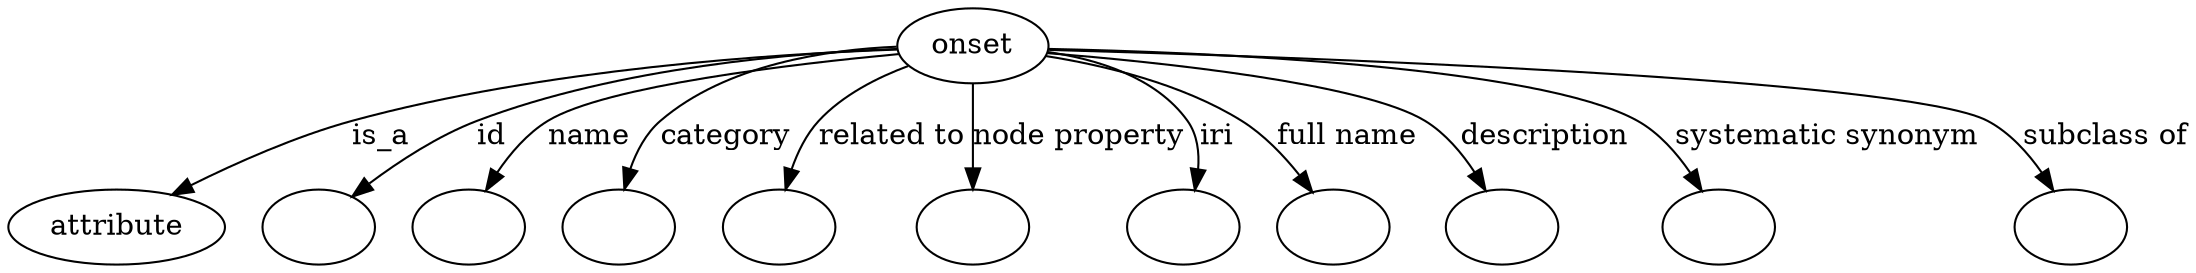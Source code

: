 digraph {
	graph [bb="0,0,884.4,122"];
	node [label="\N"];
	onset	 [height=0.5,
		label=onset,
		pos="414.57,104",
		width=0.79928];
	attribute	 [height=0.5,
		pos="39.574,18",
		width=1.0993];
	onset -> attribute	 [label=is_a,
		lp="171.85,61",
		pos="e,66.622,31.556 385.85,102.31 338.19,98.982 240.1,89.902 160.02,68 130.85,60.02 99.32,46.752 75.841,35.889"];
	id	 [color=black,
		height=0.5,
		label="",
		pos="124.57,18",
		width=0.75];
	onset -> id	 [color=black,
		label=id,
		lp="224.02,61",
		pos="e,144.08,30.818 385.82,101.57 346.82,97.648 275.41,88.212 217.68,68 194.83,59.996 170.79,46.954 152.86,36.196",
		style=solid];
	name	 [color=black,
		height=0.5,
		label="",
		pos="196.57,18",
		width=0.75];
	onset -> name	 [color=black,
		label=name,
		lp="267.73,61",
		pos="e,210.1,33.896 385.81,102.05 352.14,98.801 295.51,90.242 252.26,68 239.31,61.343 227.03,50.935 217.31,41.334",
		style=solid];
	category	 [color=black,
		height=0.5,
		label="",
		pos="268.57,18",
		width=0.75];
	onset -> category	 [color=black,
		label=category,
		lp="322.67,61",
		pos="e,275.18,35.537 386.11,100.99 360.79,97.057 323.94,88.115 298.38,68 290.57,61.849 284.35,53.039 279.67,44.523",
		style=solid];
	"related to"	 [color=black,
		height=0.5,
		label="",
		pos="340.57,18",
		width=0.75];
	onset -> "related to"	 [color=black,
		label="related to",
		lp="384.81,61",
		pos="e,343.85,36.08 391.03,93.573 379.72,87.528 366.77,78.934 358.1,68 353.02,61.584 349.35,53.586 346.73,45.882",
		style=solid];
	"node property"	 [color=black,
		height=0.5,
		label="",
		pos="413.57,18",
		width=0.75];
	onset -> "node property"	 [color=black,
		label="node property",
		lp="453.64,61",
		pos="e,413.79,36.212 414.36,85.762 414.23,74.36 414.06,59.434 413.9,46.494",
		style=solid];
	iri	 [color=black,
		height=0.5,
		label="",
		pos="485.57,18",
		width=0.75];
	onset -> iri	 [color=black,
		label=iri,
		lp="503.79,61",
		pos="e,493.97,35.429 442.67,99.153 460.56,94.455 482.4,85.366 493.57,68 497.87,61.317 498.14,53.12 496.68,45.311",
		style=solid];
	"full name"	 [color=black,
		height=0.5,
		label="",
		pos="557.57,18",
		width=0.75];
	onset -> "full name"	 [color=black,
		label="full name",
		lp="556.2,61",
		pos="e,546.19,34.815 441.92,97.997 462.82,92.514 491.67,82.951 513.57,68 523.52,61.212 532.65,51.674 539.99,42.746",
		style=solid];
	description	 [color=black,
		height=0.5,
		label="",
		pos="629.57,18",
		width=0.75];
	onset -> description	 [color=black,
		label=description,
		lp="634.68,61",
		pos="e,619.26,34.956 443.04,100.3 485.4,94.424 562.6,82.156 586.57,68 596.99,61.849 606.13,52.258 613.28,43.115",
		style=solid];
	"systematic synonym"	 [color=black,
		height=0.5,
		label="",
		pos="713.57,18",
		width=0.75];
	onset -> "systematic synonym"	 [color=black,
		label="systematic synonym",
		lp="744.54,61",
		pos="e,703.43,34.761 443.68,102.42 502.02,98.854 631.01,88.802 669.57,68 680.48,62.116 689.97,52.393 697.31,43.079",
		style=solid];
	"subclass of"	 [color=black,
		height=0.5,
		label="",
		pos="850.57,18",
		width=0.75];
	onset -> "subclass of"	 [color=black,
		label="subclass of",
		lp="853.49,61",
		pos="e,840.23,34.98 443.29,102.56 528.07,98.157 773.39,84.141 805.57,68 816.88,62.331 826.67,52.512 834.21,43.068",
		style=solid];
}
